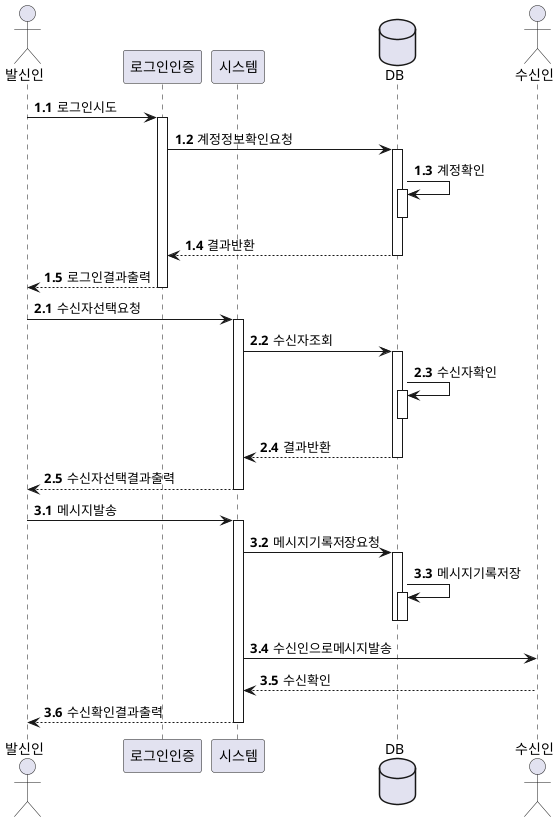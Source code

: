 @startuml normalChat
actor 발신인
participant 로그인인증
participant 시스템
database DB
actor 수신인

autonumber 1.1
발신인 -> 로그인인증 : 로그인시도
activate 로그인인증

로그인인증 -> DB : 계정정보확인요청
activate DB

DB -> DB : 계정확인
activate DB
deactivate DB

DB --> 로그인인증 : 결과반환
deactivate DB

로그인인증 --> 발신인 : 로그인결과출력
deactivate 로그인인증

autonumber 2.1
발신인 -> 시스템 : 수신자선택요청
activate 시스템

시스템 -> DB : 수신자조회
activate DB

DB -> DB : 수신자확인
activate DB
deactivate DB

DB --> 시스템 : 결과반환
deactivate DB

시스템 --> 발신인 : 수신자선택결과출력
deactivate 시스템

autonumber 3.1
발신인 -> 시스템 : 메시지발송
activate 시스템

시스템 -> DB : 메시지기록저장요청
activate DB

DB -> DB : 메시지기록저장
activate DB
deactivate DB
deactivate DB

시스템 -> 수신인 : 수신인으로메시지발송

수신인 --> 시스템 : 수신확인

시스템 --> 발신인 : 수신확인결과출력
deactivate 시스템

@enduml
